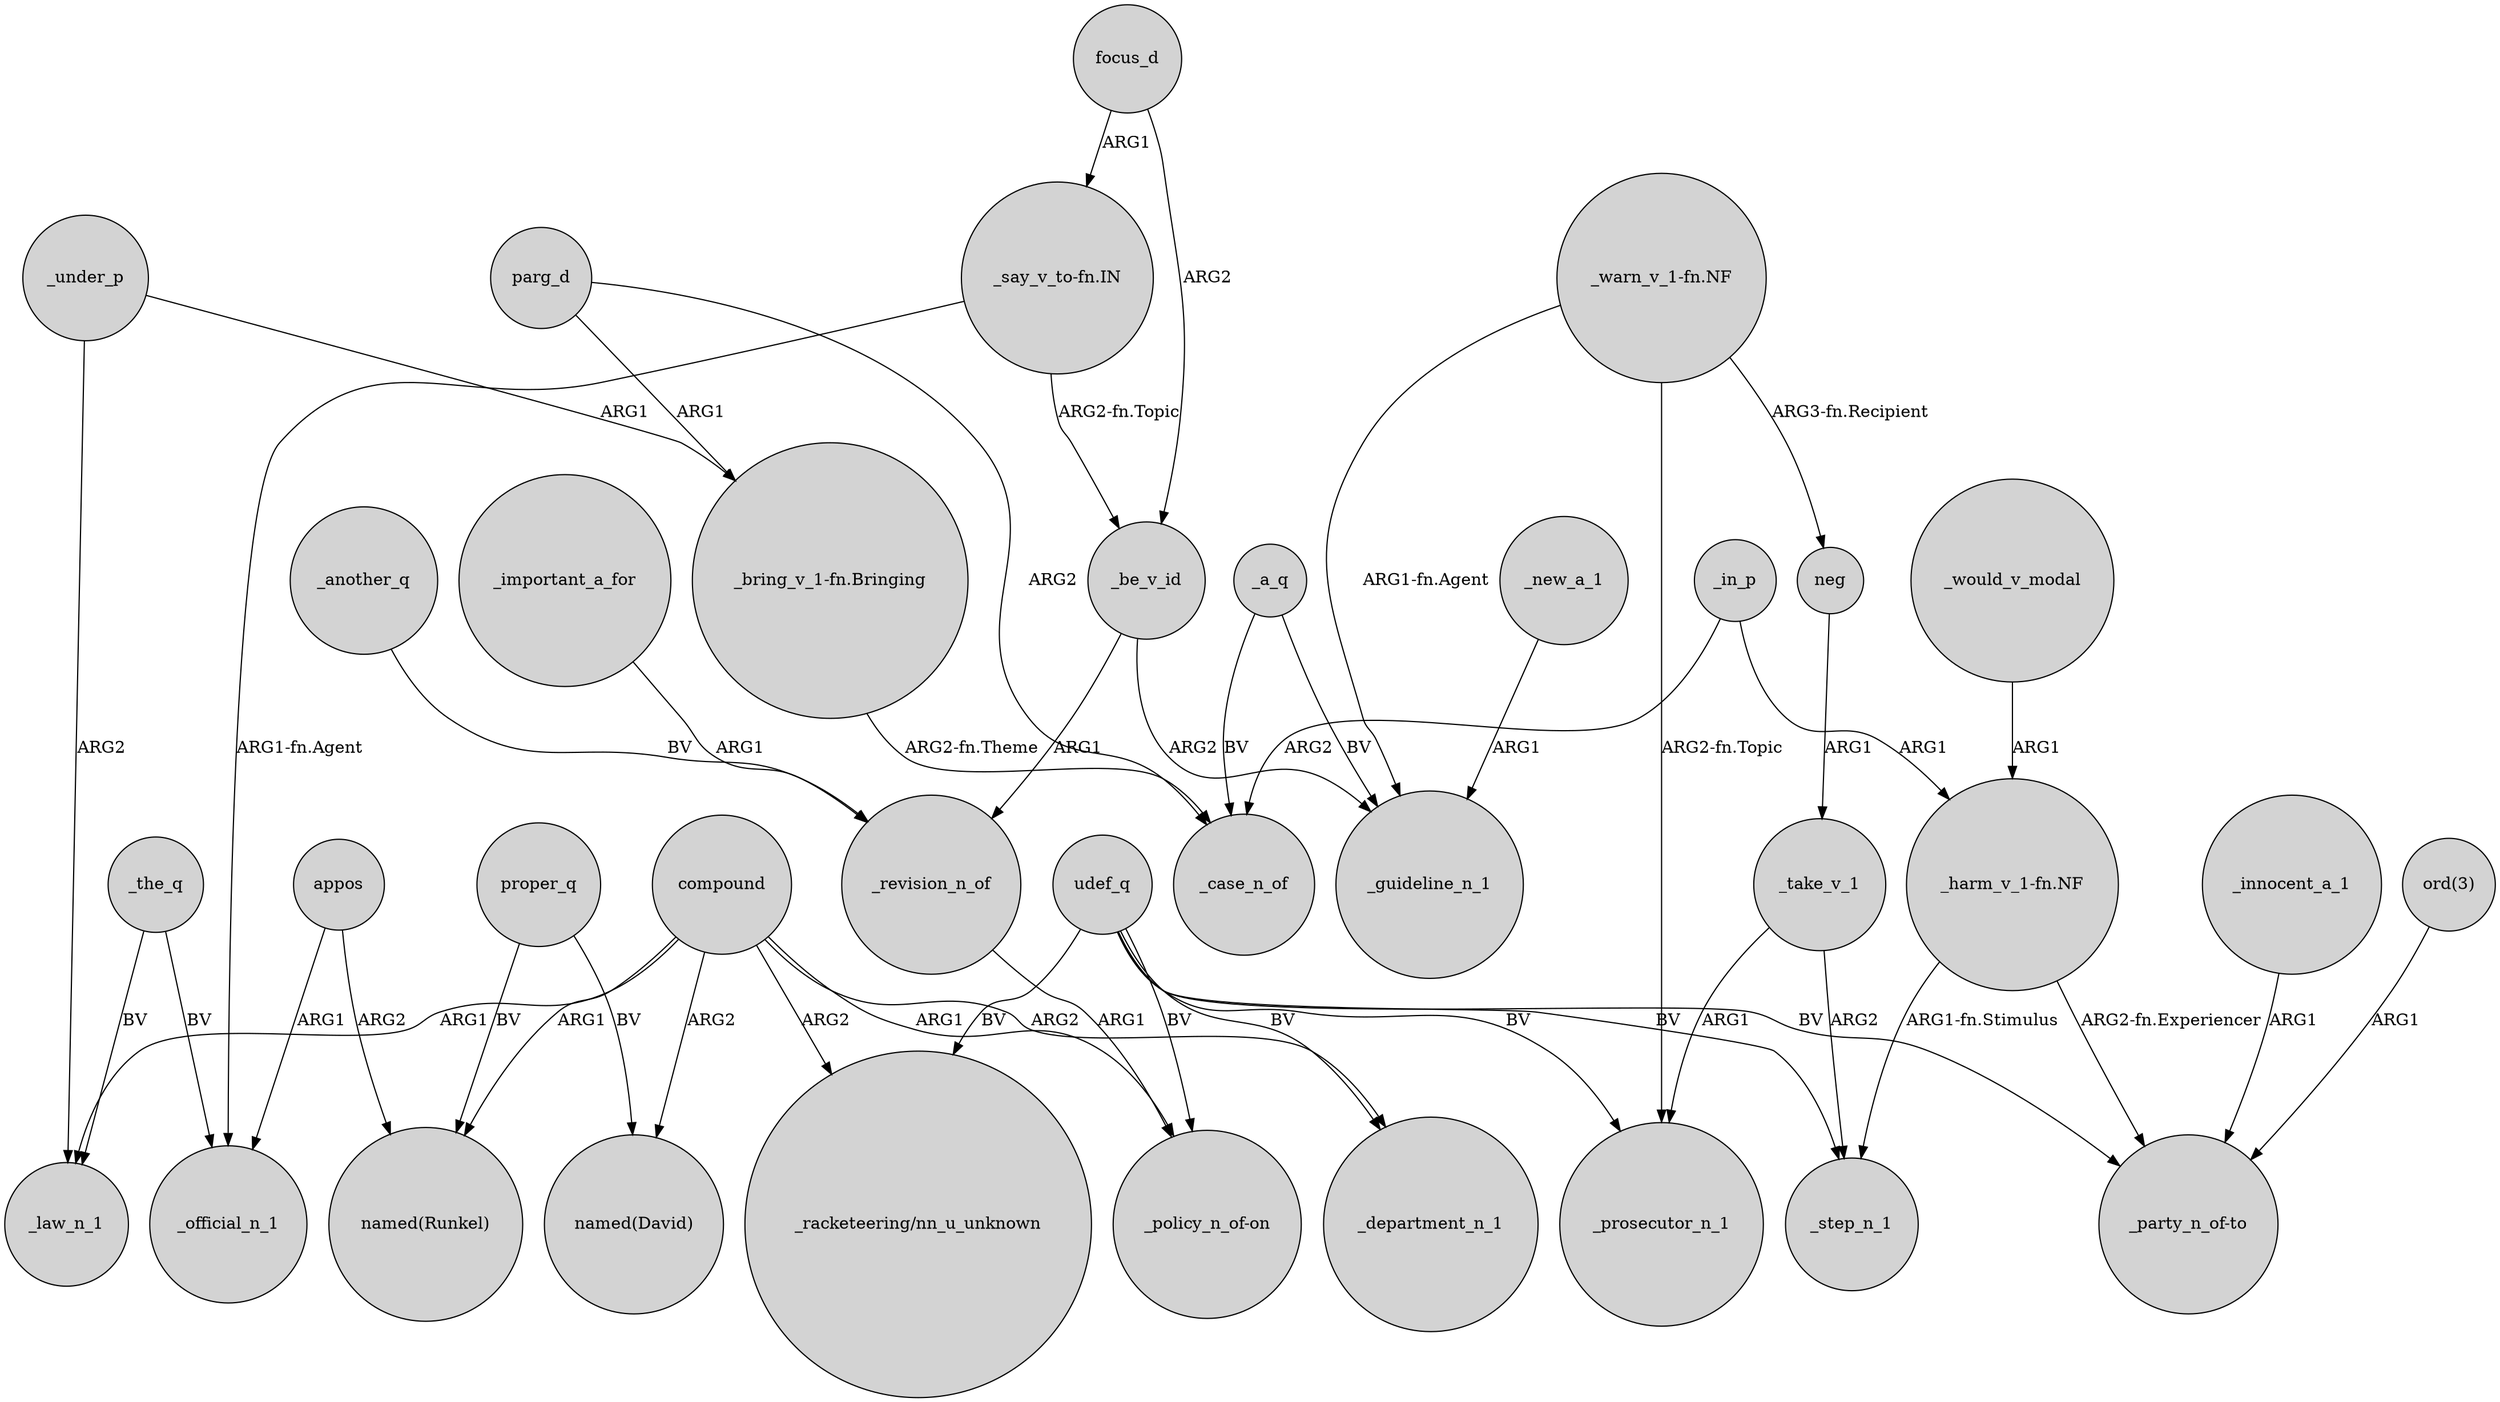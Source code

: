 digraph {
	node [shape=circle style=filled]
	focus_d -> _be_v_id [label=ARG2]
	udef_q -> _department_n_1 [label=BV]
	proper_q -> "named(Runkel)" [label=BV]
	_the_q -> _official_n_1 [label=BV]
	_revision_n_of -> "_policy_n_of-on" [label=ARG1]
	_innocent_a_1 -> "_party_n_of-to" [label=ARG1]
	_take_v_1 -> _prosecutor_n_1 [label=ARG1]
	_a_q -> _case_n_of [label=BV]
	"_say_v_to-fn.IN" -> _official_n_1 [label="ARG1-fn.Agent"]
	udef_q -> "_party_n_of-to" [label=BV]
	_in_p -> "_harm_v_1-fn.NF" [label=ARG1]
	"_harm_v_1-fn.NF" -> "_party_n_of-to" [label="ARG2-fn.Experiencer"]
	"_warn_v_1-fn.NF" -> _guideline_n_1 [label="ARG1-fn.Agent"]
	udef_q -> "_policy_n_of-on" [label=BV]
	_a_q -> _guideline_n_1 [label=BV]
	udef_q -> _prosecutor_n_1 [label=BV]
	neg -> _take_v_1 [label=ARG1]
	udef_q -> _step_n_1 [label=BV]
	"_say_v_to-fn.IN" -> _be_v_id [label="ARG2-fn.Topic"]
	_be_v_id -> _guideline_n_1 [label=ARG2]
	parg_d -> _case_n_of [label=ARG2]
	parg_d -> "_bring_v_1-fn.Bringing" [label=ARG1]
	_another_q -> _revision_n_of [label=BV]
	compound -> "_policy_n_of-on" [label=ARG1]
	appos -> "named(Runkel)" [label=ARG2]
	"ord(3)" -> "_party_n_of-to" [label=ARG1]
	compound -> "named(David)" [label=ARG2]
	"_warn_v_1-fn.NF" -> _prosecutor_n_1 [label="ARG2-fn.Topic"]
	"_warn_v_1-fn.NF" -> neg [label="ARG3-fn.Recipient"]
	_the_q -> _law_n_1 [label=BV]
	"_bring_v_1-fn.Bringing" -> _case_n_of [label="ARG2-fn.Theme"]
	_under_p -> "_bring_v_1-fn.Bringing" [label=ARG1]
	udef_q -> "_racketeering/nn_u_unknown" [label=BV]
	compound -> "_racketeering/nn_u_unknown" [label=ARG2]
	_be_v_id -> _revision_n_of [label=ARG1]
	"_harm_v_1-fn.NF" -> _step_n_1 [label="ARG1-fn.Stimulus"]
	_in_p -> _case_n_of [label=ARG2]
	_would_v_modal -> "_harm_v_1-fn.NF" [label=ARG1]
	compound -> "named(Runkel)" [label=ARG1]
	_take_v_1 -> _step_n_1 [label=ARG2]
	appos -> _official_n_1 [label=ARG1]
	compound -> _law_n_1 [label=ARG1]
	proper_q -> "named(David)" [label=BV]
	_new_a_1 -> _guideline_n_1 [label=ARG1]
	compound -> _department_n_1 [label=ARG2]
	focus_d -> "_say_v_to-fn.IN" [label=ARG1]
	_under_p -> _law_n_1 [label=ARG2]
	_important_a_for -> _revision_n_of [label=ARG1]
}
